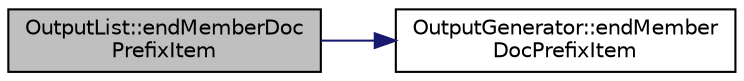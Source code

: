 digraph "OutputList::endMemberDocPrefixItem"
{
 // LATEX_PDF_SIZE
  edge [fontname="Helvetica",fontsize="10",labelfontname="Helvetica",labelfontsize="10"];
  node [fontname="Helvetica",fontsize="10",shape=record];
  rankdir="LR";
  Node1 [label="OutputList::endMemberDoc\lPrefixItem",height=0.2,width=0.4,color="black", fillcolor="grey75", style="filled", fontcolor="black",tooltip=" "];
  Node1 -> Node2 [color="midnightblue",fontsize="10",style="solid",fontname="Helvetica"];
  Node2 [label="OutputGenerator::endMember\lDocPrefixItem",height=0.2,width=0.4,color="black", fillcolor="white", style="filled",URL="$classOutputGenerator.html#a8fa59aa64d420ced1d1784f7b2ddaa79",tooltip=" "];
}

